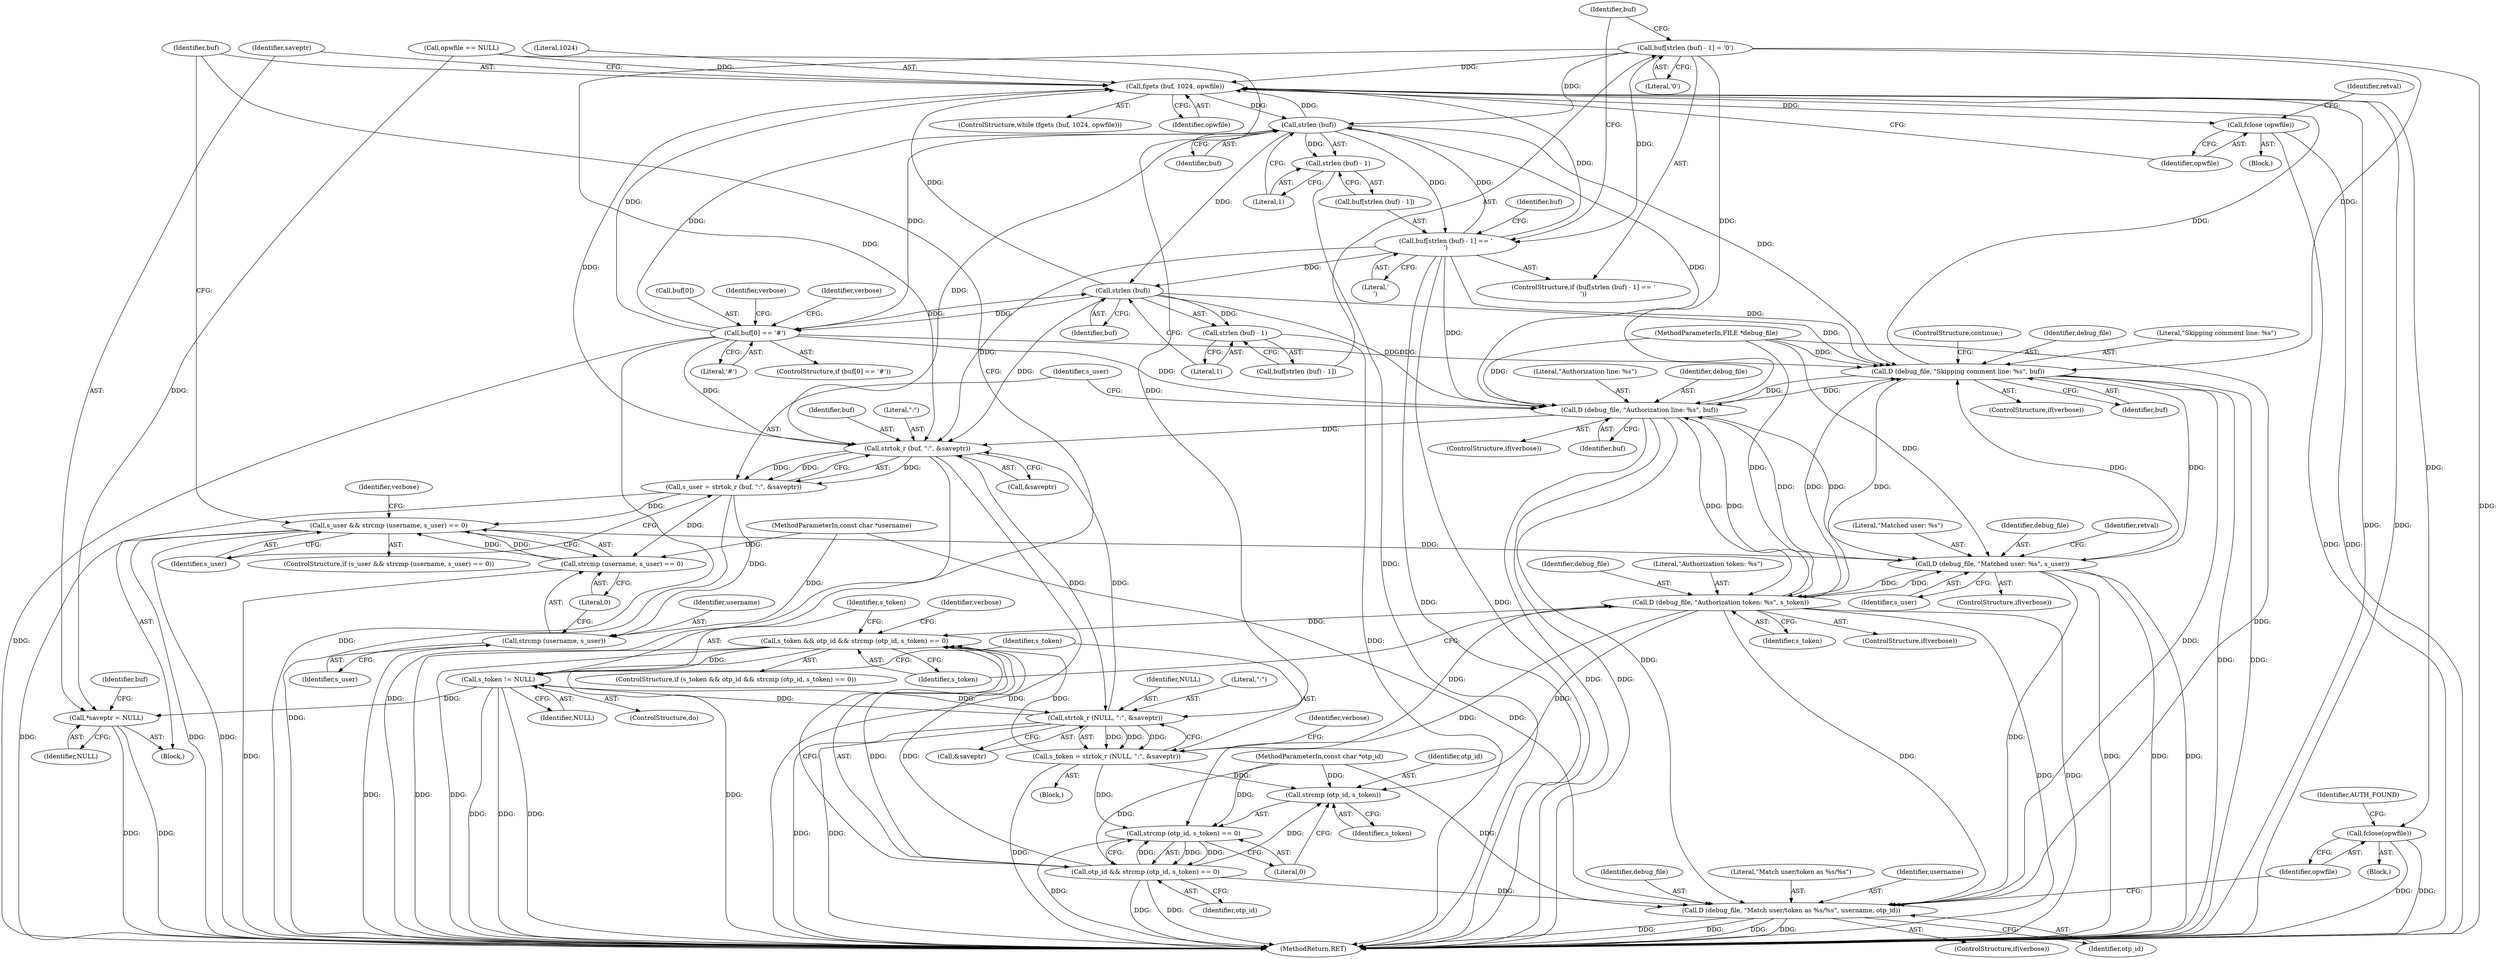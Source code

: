 digraph "0_yubico-pam_0f6ceabab0a8849b47f67d727aa526c2656089ba@API" {
"1000220" [label="(Call,buf[strlen (buf) - 1] = '\0')"];
"1000202" [label="(Call,fgets (buf, 1024, opwfile))"];
"1000216" [label="(Call,strlen (buf))"];
"1000212" [label="(Call,buf[strlen (buf) - 1] == '\n')"];
"1000224" [label="(Call,strlen (buf))"];
"1000223" [label="(Call,strlen (buf) - 1)"];
"1000229" [label="(Call,buf[0] == '#')"];
"1000237" [label="(Call,D (debug_file, \"Skipping comment line: %s\", buf))"];
"1000244" [label="(Call,D (debug_file, \"Authorization line: %s\", buf))"];
"1000250" [label="(Call,strtok_r (buf, \":\", &saveptr))"];
"1000248" [label="(Call,s_user = strtok_r (buf, \":\", &saveptr))"];
"1000256" [label="(Call,s_user && strcmp (username, s_user) == 0)"];
"1000266" [label="(Call,D (debug_file, \"Matched user: %s\", s_user))"];
"1000284" [label="(Call,D (debug_file, \"Authorization token: %s\", s_token))"];
"1000289" [label="(Call,s_token && otp_id && strcmp (otp_id, s_token) == 0)"];
"1000310" [label="(Call,s_token != NULL)"];
"1000208" [label="(Call,*saveptr = NULL)"];
"1000277" [label="(Call,strtok_r (NULL, \":\", &saveptr))"];
"1000275" [label="(Call,s_token = strtok_r (NULL, \":\", &saveptr))"];
"1000293" [label="(Call,strcmp (otp_id, s_token) == 0)"];
"1000291" [label="(Call,otp_id && strcmp (otp_id, s_token) == 0)"];
"1000294" [label="(Call,strcmp (otp_id, s_token))"];
"1000301" [label="(Call,D (debug_file, \"Match user/token as %s/%s\", username, otp_id))"];
"1000258" [label="(Call,strcmp (username, s_user) == 0)"];
"1000259" [label="(Call,strcmp (username, s_user))"];
"1000215" [label="(Call,strlen (buf) - 1)"];
"1000306" [label="(Call,fclose(opwfile))"];
"1000313" [label="(Call,fclose (opwfile))"];
"1000219" [label="(Literal,'\n')"];
"1000253" [label="(Call,&saveptr)"];
"1000264" [label="(ControlStructure,if(verbose))"];
"1000211" [label="(ControlStructure,if (buf[strlen (buf) - 1] == '\n'))"];
"1000246" [label="(Literal,\"Authorization line: %s\")"];
"1000251" [label="(Identifier,buf)"];
"1000243" [label="(Identifier,verbose)"];
"1000293" [label="(Call,strcmp (otp_id, s_token) == 0)"];
"1000202" [label="(Call,fgets (buf, 1024, opwfile))"];
"1000216" [label="(Call,strlen (buf))"];
"1000208" [label="(Call,*saveptr = NULL)"];
"1000298" [label="(Block,)"];
"1000105" [label="(MethodParameterIn,const char *otp_id)"];
"1000224" [label="(Call,strlen (buf))"];
"1000201" [label="(ControlStructure,while (fgets (buf, 1024, opwfile)))"];
"1000210" [label="(Identifier,NULL)"];
"1000309" [label="(Identifier,AUTH_FOUND)"];
"1000296" [label="(Identifier,s_token)"];
"1000289" [label="(Call,s_token && otp_id && strcmp (otp_id, s_token) == 0)"];
"1000302" [label="(Identifier,debug_file)"];
"1000284" [label="(Call,D (debug_file, \"Authorization token: %s\", s_token))"];
"1000209" [label="(Identifier,saveptr)"];
"1000107" [label="(MethodParameterIn,FILE *debug_file)"];
"1000231" [label="(Identifier,buf)"];
"1000225" [label="(Identifier,buf)"];
"1000285" [label="(Identifier,debug_file)"];
"1000257" [label="(Identifier,s_user)"];
"1000250" [label="(Call,strtok_r (buf, \":\", &saveptr))"];
"1000290" [label="(Identifier,s_token)"];
"1000306" [label="(Call,fclose(opwfile))"];
"1000291" [label="(Call,otp_id && strcmp (otp_id, s_token) == 0)"];
"1000269" [label="(Identifier,s_user)"];
"1000297" [label="(Literal,0)"];
"1000311" [label="(Identifier,s_token)"];
"1000317" [label="(MethodReturn,RET)"];
"1000294" [label="(Call,strcmp (otp_id, s_token))"];
"1000235" [label="(ControlStructure,if(verbose))"];
"1000212" [label="(Call,buf[strlen (buf) - 1] == '\n')"];
"1000283" [label="(Identifier,verbose)"];
"1000288" [label="(ControlStructure,if (s_token && otp_id && strcmp (otp_id, s_token) == 0))"];
"1000312" [label="(Identifier,NULL)"];
"1000276" [label="(Identifier,s_token)"];
"1000206" [label="(Block,)"];
"1000226" [label="(Literal,1)"];
"1000280" [label="(Call,&saveptr)"];
"1000301" [label="(Call,D (debug_file, \"Match user/token as %s/%s\", username, otp_id))"];
"1000287" [label="(Identifier,s_token)"];
"1000248" [label="(Call,s_user = strtok_r (buf, \":\", &saveptr))"];
"1000299" [label="(ControlStructure,if(verbose))"];
"1000275" [label="(Call,s_token = strtok_r (NULL, \":\", &saveptr))"];
"1000259" [label="(Call,strcmp (username, s_user))"];
"1000205" [label="(Identifier,opwfile)"];
"1000108" [label="(Block,)"];
"1000305" [label="(Identifier,otp_id)"];
"1000214" [label="(Identifier,buf)"];
"1000314" [label="(Identifier,opwfile)"];
"1000217" [label="(Identifier,buf)"];
"1000255" [label="(ControlStructure,if (s_user && strcmp (username, s_user) == 0))"];
"1000183" [label="(Call,opwfile == NULL)"];
"1000267" [label="(Identifier,debug_file)"];
"1000274" [label="(Block,)"];
"1000271" [label="(Identifier,retval)"];
"1000310" [label="(Call,s_token != NULL)"];
"1000282" [label="(ControlStructure,if(verbose))"];
"1000295" [label="(Identifier,otp_id)"];
"1000286" [label="(Literal,\"Authorization token: %s\")"];
"1000300" [label="(Identifier,verbose)"];
"1000307" [label="(Identifier,opwfile)"];
"1000244" [label="(Call,D (debug_file, \"Authorization line: %s\", buf))"];
"1000266" [label="(Call,D (debug_file, \"Matched user: %s\", s_user))"];
"1000273" [label="(ControlStructure,do)"];
"1000247" [label="(Identifier,buf)"];
"1000313" [label="(Call,fclose (opwfile))"];
"1000237" [label="(Call,D (debug_file, \"Skipping comment line: %s\", buf))"];
"1000240" [label="(Identifier,buf)"];
"1000292" [label="(Identifier,otp_id)"];
"1000303" [label="(Literal,\"Match user/token as %s/%s\")"];
"1000260" [label="(Identifier,username)"];
"1000215" [label="(Call,strlen (buf) - 1)"];
"1000242" [label="(ControlStructure,if(verbose))"];
"1000252" [label="(Literal,\":\")"];
"1000222" [label="(Identifier,buf)"];
"1000227" [label="(Literal,'\0')"];
"1000204" [label="(Literal,1024)"];
"1000239" [label="(Literal,\"Skipping comment line: %s\")"];
"1000221" [label="(Call,buf[strlen (buf) - 1])"];
"1000316" [label="(Identifier,retval)"];
"1000218" [label="(Literal,1)"];
"1000213" [label="(Call,buf[strlen (buf) - 1])"];
"1000265" [label="(Identifier,verbose)"];
"1000245" [label="(Identifier,debug_file)"];
"1000268" [label="(Literal,\"Matched user: %s\")"];
"1000203" [label="(Identifier,buf)"];
"1000258" [label="(Call,strcmp (username, s_user) == 0)"];
"1000230" [label="(Call,buf[0])"];
"1000262" [label="(Literal,0)"];
"1000256" [label="(Call,s_user && strcmp (username, s_user) == 0)"];
"1000104" [label="(MethodParameterIn,const char *username)"];
"1000241" [label="(ControlStructure,continue;)"];
"1000220" [label="(Call,buf[strlen (buf) - 1] = '\0')"];
"1000236" [label="(Identifier,verbose)"];
"1000233" [label="(Literal,'#')"];
"1000228" [label="(ControlStructure,if (buf[0] == '#'))"];
"1000304" [label="(Identifier,username)"];
"1000223" [label="(Call,strlen (buf) - 1)"];
"1000238" [label="(Identifier,debug_file)"];
"1000278" [label="(Identifier,NULL)"];
"1000261" [label="(Identifier,s_user)"];
"1000279" [label="(Literal,\":\")"];
"1000249" [label="(Identifier,s_user)"];
"1000277" [label="(Call,strtok_r (NULL, \":\", &saveptr))"];
"1000229" [label="(Call,buf[0] == '#')"];
"1000220" -> "1000211"  [label="AST: "];
"1000220" -> "1000227"  [label="CFG: "];
"1000221" -> "1000220"  [label="AST: "];
"1000227" -> "1000220"  [label="AST: "];
"1000231" -> "1000220"  [label="CFG: "];
"1000220" -> "1000317"  [label="DDG: "];
"1000220" -> "1000202"  [label="DDG: "];
"1000220" -> "1000212"  [label="DDG: "];
"1000220" -> "1000216"  [label="DDG: "];
"1000220" -> "1000237"  [label="DDG: "];
"1000220" -> "1000244"  [label="DDG: "];
"1000220" -> "1000250"  [label="DDG: "];
"1000202" -> "1000201"  [label="AST: "];
"1000202" -> "1000205"  [label="CFG: "];
"1000203" -> "1000202"  [label="AST: "];
"1000204" -> "1000202"  [label="AST: "];
"1000205" -> "1000202"  [label="AST: "];
"1000209" -> "1000202"  [label="CFG: "];
"1000314" -> "1000202"  [label="CFG: "];
"1000202" -> "1000317"  [label="DDG: "];
"1000202" -> "1000317"  [label="DDG: "];
"1000224" -> "1000202"  [label="DDG: "];
"1000212" -> "1000202"  [label="DDG: "];
"1000229" -> "1000202"  [label="DDG: "];
"1000250" -> "1000202"  [label="DDG: "];
"1000237" -> "1000202"  [label="DDG: "];
"1000216" -> "1000202"  [label="DDG: "];
"1000183" -> "1000202"  [label="DDG: "];
"1000202" -> "1000216"  [label="DDG: "];
"1000202" -> "1000306"  [label="DDG: "];
"1000202" -> "1000313"  [label="DDG: "];
"1000216" -> "1000215"  [label="AST: "];
"1000216" -> "1000217"  [label="CFG: "];
"1000217" -> "1000216"  [label="AST: "];
"1000218" -> "1000216"  [label="CFG: "];
"1000216" -> "1000212"  [label="DDG: "];
"1000216" -> "1000215"  [label="DDG: "];
"1000212" -> "1000216"  [label="DDG: "];
"1000229" -> "1000216"  [label="DDG: "];
"1000216" -> "1000224"  [label="DDG: "];
"1000216" -> "1000229"  [label="DDG: "];
"1000216" -> "1000237"  [label="DDG: "];
"1000216" -> "1000244"  [label="DDG: "];
"1000216" -> "1000250"  [label="DDG: "];
"1000212" -> "1000211"  [label="AST: "];
"1000212" -> "1000219"  [label="CFG: "];
"1000213" -> "1000212"  [label="AST: "];
"1000219" -> "1000212"  [label="AST: "];
"1000222" -> "1000212"  [label="CFG: "];
"1000231" -> "1000212"  [label="CFG: "];
"1000212" -> "1000317"  [label="DDG: "];
"1000212" -> "1000317"  [label="DDG: "];
"1000212" -> "1000224"  [label="DDG: "];
"1000212" -> "1000237"  [label="DDG: "];
"1000212" -> "1000244"  [label="DDG: "];
"1000212" -> "1000250"  [label="DDG: "];
"1000224" -> "1000223"  [label="AST: "];
"1000224" -> "1000225"  [label="CFG: "];
"1000225" -> "1000224"  [label="AST: "];
"1000226" -> "1000224"  [label="CFG: "];
"1000224" -> "1000223"  [label="DDG: "];
"1000229" -> "1000224"  [label="DDG: "];
"1000224" -> "1000229"  [label="DDG: "];
"1000224" -> "1000237"  [label="DDG: "];
"1000224" -> "1000244"  [label="DDG: "];
"1000224" -> "1000250"  [label="DDG: "];
"1000223" -> "1000221"  [label="AST: "];
"1000223" -> "1000226"  [label="CFG: "];
"1000226" -> "1000223"  [label="AST: "];
"1000221" -> "1000223"  [label="CFG: "];
"1000223" -> "1000317"  [label="DDG: "];
"1000229" -> "1000228"  [label="AST: "];
"1000229" -> "1000233"  [label="CFG: "];
"1000230" -> "1000229"  [label="AST: "];
"1000233" -> "1000229"  [label="AST: "];
"1000236" -> "1000229"  [label="CFG: "];
"1000243" -> "1000229"  [label="CFG: "];
"1000229" -> "1000317"  [label="DDG: "];
"1000229" -> "1000317"  [label="DDG: "];
"1000229" -> "1000237"  [label="DDG: "];
"1000229" -> "1000244"  [label="DDG: "];
"1000229" -> "1000250"  [label="DDG: "];
"1000237" -> "1000235"  [label="AST: "];
"1000237" -> "1000240"  [label="CFG: "];
"1000238" -> "1000237"  [label="AST: "];
"1000239" -> "1000237"  [label="AST: "];
"1000240" -> "1000237"  [label="AST: "];
"1000241" -> "1000237"  [label="CFG: "];
"1000237" -> "1000317"  [label="DDG: "];
"1000237" -> "1000317"  [label="DDG: "];
"1000284" -> "1000237"  [label="DDG: "];
"1000266" -> "1000237"  [label="DDG: "];
"1000244" -> "1000237"  [label="DDG: "];
"1000107" -> "1000237"  [label="DDG: "];
"1000237" -> "1000244"  [label="DDG: "];
"1000237" -> "1000266"  [label="DDG: "];
"1000237" -> "1000284"  [label="DDG: "];
"1000237" -> "1000301"  [label="DDG: "];
"1000244" -> "1000242"  [label="AST: "];
"1000244" -> "1000247"  [label="CFG: "];
"1000245" -> "1000244"  [label="AST: "];
"1000246" -> "1000244"  [label="AST: "];
"1000247" -> "1000244"  [label="AST: "];
"1000249" -> "1000244"  [label="CFG: "];
"1000244" -> "1000317"  [label="DDG: "];
"1000244" -> "1000317"  [label="DDG: "];
"1000284" -> "1000244"  [label="DDG: "];
"1000266" -> "1000244"  [label="DDG: "];
"1000107" -> "1000244"  [label="DDG: "];
"1000244" -> "1000250"  [label="DDG: "];
"1000244" -> "1000266"  [label="DDG: "];
"1000244" -> "1000284"  [label="DDG: "];
"1000244" -> "1000301"  [label="DDG: "];
"1000250" -> "1000248"  [label="AST: "];
"1000250" -> "1000253"  [label="CFG: "];
"1000251" -> "1000250"  [label="AST: "];
"1000252" -> "1000250"  [label="AST: "];
"1000253" -> "1000250"  [label="AST: "];
"1000248" -> "1000250"  [label="CFG: "];
"1000250" -> "1000317"  [label="DDG: "];
"1000250" -> "1000317"  [label="DDG: "];
"1000250" -> "1000248"  [label="DDG: "];
"1000250" -> "1000248"  [label="DDG: "];
"1000250" -> "1000248"  [label="DDG: "];
"1000277" -> "1000250"  [label="DDG: "];
"1000250" -> "1000277"  [label="DDG: "];
"1000248" -> "1000206"  [label="AST: "];
"1000249" -> "1000248"  [label="AST: "];
"1000257" -> "1000248"  [label="CFG: "];
"1000248" -> "1000317"  [label="DDG: "];
"1000248" -> "1000256"  [label="DDG: "];
"1000248" -> "1000258"  [label="DDG: "];
"1000248" -> "1000259"  [label="DDG: "];
"1000256" -> "1000255"  [label="AST: "];
"1000256" -> "1000257"  [label="CFG: "];
"1000256" -> "1000258"  [label="CFG: "];
"1000257" -> "1000256"  [label="AST: "];
"1000258" -> "1000256"  [label="AST: "];
"1000203" -> "1000256"  [label="CFG: "];
"1000265" -> "1000256"  [label="CFG: "];
"1000256" -> "1000317"  [label="DDG: "];
"1000256" -> "1000317"  [label="DDG: "];
"1000256" -> "1000317"  [label="DDG: "];
"1000258" -> "1000256"  [label="DDG: "];
"1000258" -> "1000256"  [label="DDG: "];
"1000256" -> "1000266"  [label="DDG: "];
"1000266" -> "1000264"  [label="AST: "];
"1000266" -> "1000269"  [label="CFG: "];
"1000267" -> "1000266"  [label="AST: "];
"1000268" -> "1000266"  [label="AST: "];
"1000269" -> "1000266"  [label="AST: "];
"1000271" -> "1000266"  [label="CFG: "];
"1000266" -> "1000317"  [label="DDG: "];
"1000266" -> "1000317"  [label="DDG: "];
"1000266" -> "1000317"  [label="DDG: "];
"1000284" -> "1000266"  [label="DDG: "];
"1000107" -> "1000266"  [label="DDG: "];
"1000266" -> "1000284"  [label="DDG: "];
"1000266" -> "1000301"  [label="DDG: "];
"1000284" -> "1000282"  [label="AST: "];
"1000284" -> "1000287"  [label="CFG: "];
"1000285" -> "1000284"  [label="AST: "];
"1000286" -> "1000284"  [label="AST: "];
"1000287" -> "1000284"  [label="AST: "];
"1000290" -> "1000284"  [label="CFG: "];
"1000284" -> "1000317"  [label="DDG: "];
"1000284" -> "1000317"  [label="DDG: "];
"1000107" -> "1000284"  [label="DDG: "];
"1000275" -> "1000284"  [label="DDG: "];
"1000284" -> "1000289"  [label="DDG: "];
"1000284" -> "1000293"  [label="DDG: "];
"1000284" -> "1000294"  [label="DDG: "];
"1000284" -> "1000301"  [label="DDG: "];
"1000289" -> "1000288"  [label="AST: "];
"1000289" -> "1000290"  [label="CFG: "];
"1000289" -> "1000291"  [label="CFG: "];
"1000290" -> "1000289"  [label="AST: "];
"1000291" -> "1000289"  [label="AST: "];
"1000311" -> "1000289"  [label="CFG: "];
"1000300" -> "1000289"  [label="CFG: "];
"1000289" -> "1000317"  [label="DDG: "];
"1000289" -> "1000317"  [label="DDG: "];
"1000289" -> "1000317"  [label="DDG: "];
"1000275" -> "1000289"  [label="DDG: "];
"1000291" -> "1000289"  [label="DDG: "];
"1000291" -> "1000289"  [label="DDG: "];
"1000289" -> "1000310"  [label="DDG: "];
"1000310" -> "1000273"  [label="AST: "];
"1000310" -> "1000312"  [label="CFG: "];
"1000311" -> "1000310"  [label="AST: "];
"1000312" -> "1000310"  [label="AST: "];
"1000203" -> "1000310"  [label="CFG: "];
"1000276" -> "1000310"  [label="CFG: "];
"1000310" -> "1000317"  [label="DDG: "];
"1000310" -> "1000317"  [label="DDG: "];
"1000310" -> "1000317"  [label="DDG: "];
"1000310" -> "1000208"  [label="DDG: "];
"1000310" -> "1000277"  [label="DDG: "];
"1000277" -> "1000310"  [label="DDG: "];
"1000208" -> "1000206"  [label="AST: "];
"1000208" -> "1000210"  [label="CFG: "];
"1000209" -> "1000208"  [label="AST: "];
"1000210" -> "1000208"  [label="AST: "];
"1000214" -> "1000208"  [label="CFG: "];
"1000208" -> "1000317"  [label="DDG: "];
"1000208" -> "1000317"  [label="DDG: "];
"1000183" -> "1000208"  [label="DDG: "];
"1000277" -> "1000275"  [label="AST: "];
"1000277" -> "1000280"  [label="CFG: "];
"1000278" -> "1000277"  [label="AST: "];
"1000279" -> "1000277"  [label="AST: "];
"1000280" -> "1000277"  [label="AST: "];
"1000275" -> "1000277"  [label="CFG: "];
"1000277" -> "1000317"  [label="DDG: "];
"1000277" -> "1000317"  [label="DDG: "];
"1000277" -> "1000275"  [label="DDG: "];
"1000277" -> "1000275"  [label="DDG: "];
"1000277" -> "1000275"  [label="DDG: "];
"1000183" -> "1000277"  [label="DDG: "];
"1000275" -> "1000274"  [label="AST: "];
"1000276" -> "1000275"  [label="AST: "];
"1000283" -> "1000275"  [label="CFG: "];
"1000275" -> "1000317"  [label="DDG: "];
"1000275" -> "1000293"  [label="DDG: "];
"1000275" -> "1000294"  [label="DDG: "];
"1000293" -> "1000291"  [label="AST: "];
"1000293" -> "1000297"  [label="CFG: "];
"1000294" -> "1000293"  [label="AST: "];
"1000297" -> "1000293"  [label="AST: "];
"1000291" -> "1000293"  [label="CFG: "];
"1000293" -> "1000317"  [label="DDG: "];
"1000293" -> "1000291"  [label="DDG: "];
"1000293" -> "1000291"  [label="DDG: "];
"1000291" -> "1000293"  [label="DDG: "];
"1000105" -> "1000293"  [label="DDG: "];
"1000291" -> "1000292"  [label="CFG: "];
"1000292" -> "1000291"  [label="AST: "];
"1000291" -> "1000317"  [label="DDG: "];
"1000291" -> "1000317"  [label="DDG: "];
"1000105" -> "1000291"  [label="DDG: "];
"1000291" -> "1000294"  [label="DDG: "];
"1000291" -> "1000301"  [label="DDG: "];
"1000294" -> "1000296"  [label="CFG: "];
"1000295" -> "1000294"  [label="AST: "];
"1000296" -> "1000294"  [label="AST: "];
"1000297" -> "1000294"  [label="CFG: "];
"1000105" -> "1000294"  [label="DDG: "];
"1000301" -> "1000299"  [label="AST: "];
"1000301" -> "1000305"  [label="CFG: "];
"1000302" -> "1000301"  [label="AST: "];
"1000303" -> "1000301"  [label="AST: "];
"1000304" -> "1000301"  [label="AST: "];
"1000305" -> "1000301"  [label="AST: "];
"1000307" -> "1000301"  [label="CFG: "];
"1000301" -> "1000317"  [label="DDG: "];
"1000301" -> "1000317"  [label="DDG: "];
"1000301" -> "1000317"  [label="DDG: "];
"1000301" -> "1000317"  [label="DDG: "];
"1000107" -> "1000301"  [label="DDG: "];
"1000104" -> "1000301"  [label="DDG: "];
"1000105" -> "1000301"  [label="DDG: "];
"1000258" -> "1000262"  [label="CFG: "];
"1000259" -> "1000258"  [label="AST: "];
"1000262" -> "1000258"  [label="AST: "];
"1000258" -> "1000317"  [label="DDG: "];
"1000104" -> "1000258"  [label="DDG: "];
"1000259" -> "1000261"  [label="CFG: "];
"1000260" -> "1000259"  [label="AST: "];
"1000261" -> "1000259"  [label="AST: "];
"1000262" -> "1000259"  [label="CFG: "];
"1000259" -> "1000317"  [label="DDG: "];
"1000104" -> "1000259"  [label="DDG: "];
"1000215" -> "1000213"  [label="AST: "];
"1000215" -> "1000218"  [label="CFG: "];
"1000218" -> "1000215"  [label="AST: "];
"1000213" -> "1000215"  [label="CFG: "];
"1000215" -> "1000317"  [label="DDG: "];
"1000306" -> "1000298"  [label="AST: "];
"1000306" -> "1000307"  [label="CFG: "];
"1000307" -> "1000306"  [label="AST: "];
"1000309" -> "1000306"  [label="CFG: "];
"1000306" -> "1000317"  [label="DDG: "];
"1000306" -> "1000317"  [label="DDG: "];
"1000313" -> "1000108"  [label="AST: "];
"1000313" -> "1000314"  [label="CFG: "];
"1000314" -> "1000313"  [label="AST: "];
"1000316" -> "1000313"  [label="CFG: "];
"1000313" -> "1000317"  [label="DDG: "];
"1000313" -> "1000317"  [label="DDG: "];
}
